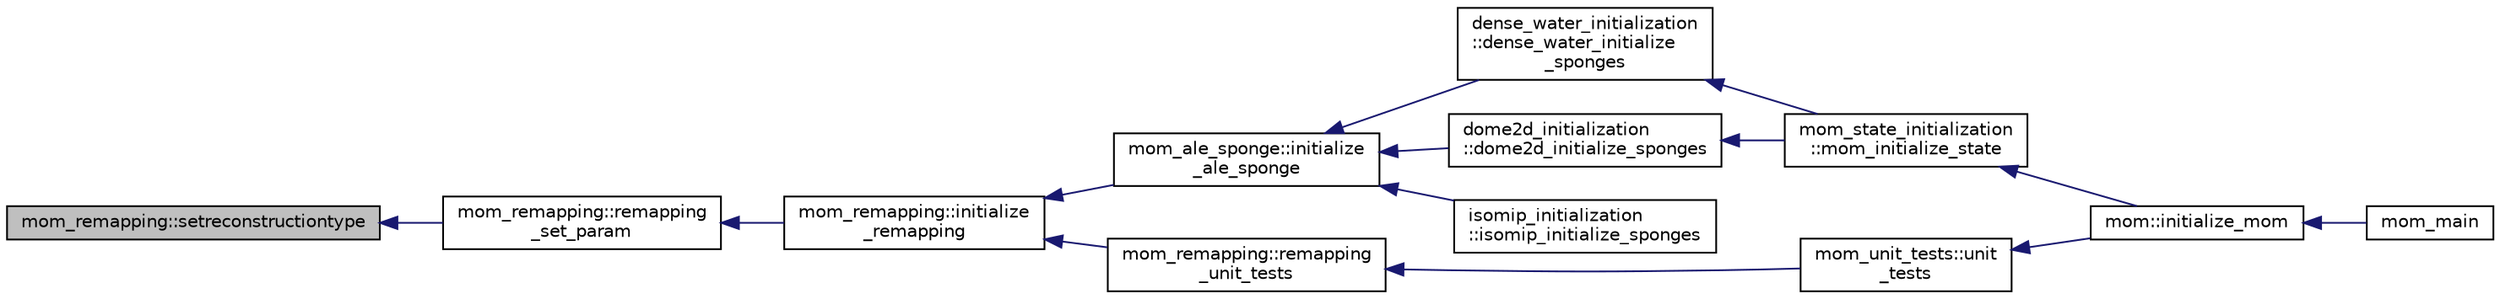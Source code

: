 digraph "mom_remapping::setreconstructiontype"
{
 // INTERACTIVE_SVG=YES
  edge [fontname="Helvetica",fontsize="10",labelfontname="Helvetica",labelfontsize="10"];
  node [fontname="Helvetica",fontsize="10",shape=record];
  rankdir="LR";
  Node368 [label="mom_remapping::setreconstructiontype",height=0.2,width=0.4,color="black", fillcolor="grey75", style="filled", fontcolor="black"];
  Node368 -> Node369 [dir="back",color="midnightblue",fontsize="10",style="solid",fontname="Helvetica"];
  Node369 [label="mom_remapping::remapping\l_set_param",height=0.2,width=0.4,color="black", fillcolor="white", style="filled",URL="$namespacemom__remapping.html#a9e811f89c505a4416ea0eec315769801",tooltip="Set parameters within remapping object. "];
  Node369 -> Node370 [dir="back",color="midnightblue",fontsize="10",style="solid",fontname="Helvetica"];
  Node370 [label="mom_remapping::initialize\l_remapping",height=0.2,width=0.4,color="black", fillcolor="white", style="filled",URL="$namespacemom__remapping.html#a6847e0c44ccb54fb72587677f90d95b6",tooltip="Constructor for remapping control structure. "];
  Node370 -> Node371 [dir="back",color="midnightblue",fontsize="10",style="solid",fontname="Helvetica"];
  Node371 [label="mom_ale_sponge::initialize\l_ale_sponge",height=0.2,width=0.4,color="black", fillcolor="white", style="filled",URL="$namespacemom__ale__sponge.html#a135d5ca4d0dff789bc6db5ac789b4142",tooltip="This subroutine determines the number of points which are within. "];
  Node371 -> Node372 [dir="back",color="midnightblue",fontsize="10",style="solid",fontname="Helvetica"];
  Node372 [label="dense_water_initialization\l::dense_water_initialize\l_sponges",height=0.2,width=0.4,color="black", fillcolor="white", style="filled",URL="$namespacedense__water__initialization.html#ad2b426d6c4abc03ad3adf965cb9cf7f0",tooltip="Initialize the restoring sponges for the dense water experiment. "];
  Node372 -> Node373 [dir="back",color="midnightblue",fontsize="10",style="solid",fontname="Helvetica"];
  Node373 [label="mom_state_initialization\l::mom_initialize_state",height=0.2,width=0.4,color="black", fillcolor="white", style="filled",URL="$namespacemom__state__initialization.html#af4e854627c6572332ba3fd895f169321"];
  Node373 -> Node374 [dir="back",color="midnightblue",fontsize="10",style="solid",fontname="Helvetica"];
  Node374 [label="mom::initialize_mom",height=0.2,width=0.4,color="black", fillcolor="white", style="filled",URL="$namespacemom.html#a0be2869fef30e1e0604facfe1b41555d",tooltip="This subroutine initializes MOM. "];
  Node374 -> Node375 [dir="back",color="midnightblue",fontsize="10",style="solid",fontname="Helvetica"];
  Node375 [label="mom_main",height=0.2,width=0.4,color="black", fillcolor="white", style="filled",URL="$MOM__driver_8F90.html#a08fffeb2d8e8acbf9ed4609be6d258c6"];
  Node371 -> Node376 [dir="back",color="midnightblue",fontsize="10",style="solid",fontname="Helvetica"];
  Node376 [label="dome2d_initialization\l::dome2d_initialize_sponges",height=0.2,width=0.4,color="black", fillcolor="white", style="filled",URL="$namespacedome2d__initialization.html#ab0df2b602fe1c83baa66ba03cc2c6dd4",tooltip="Set up sponges in 2d DOME configuration. "];
  Node376 -> Node373 [dir="back",color="midnightblue",fontsize="10",style="solid",fontname="Helvetica"];
  Node371 -> Node377 [dir="back",color="midnightblue",fontsize="10",style="solid",fontname="Helvetica"];
  Node377 [label="isomip_initialization\l::isomip_initialize_sponges",height=0.2,width=0.4,color="black", fillcolor="white", style="filled",URL="$namespaceisomip__initialization.html#a672219a0070f4491fc1a8d9c20c6c1e4",tooltip="Sets up the the inverse restoration time (Idamp), and. "];
  Node370 -> Node378 [dir="back",color="midnightblue",fontsize="10",style="solid",fontname="Helvetica"];
  Node378 [label="mom_remapping::remapping\l_unit_tests",height=0.2,width=0.4,color="black", fillcolor="white", style="filled",URL="$namespacemom__remapping.html#a5849f564453d5ed76fb4feffd41eca26",tooltip="Runs unit tests on remapping functions. Should only be called from a single/root thread Returns True ..."];
  Node378 -> Node379 [dir="back",color="midnightblue",fontsize="10",style="solid",fontname="Helvetica"];
  Node379 [label="mom_unit_tests::unit\l_tests",height=0.2,width=0.4,color="black", fillcolor="white", style="filled",URL="$namespacemom__unit__tests.html#a71f3a2080872634c14a25a9411b59fe0",tooltip="Calls unit tests for other modules. Note that if a unit test returns true, a FATAL error is triggered..."];
  Node379 -> Node374 [dir="back",color="midnightblue",fontsize="10",style="solid",fontname="Helvetica"];
}
